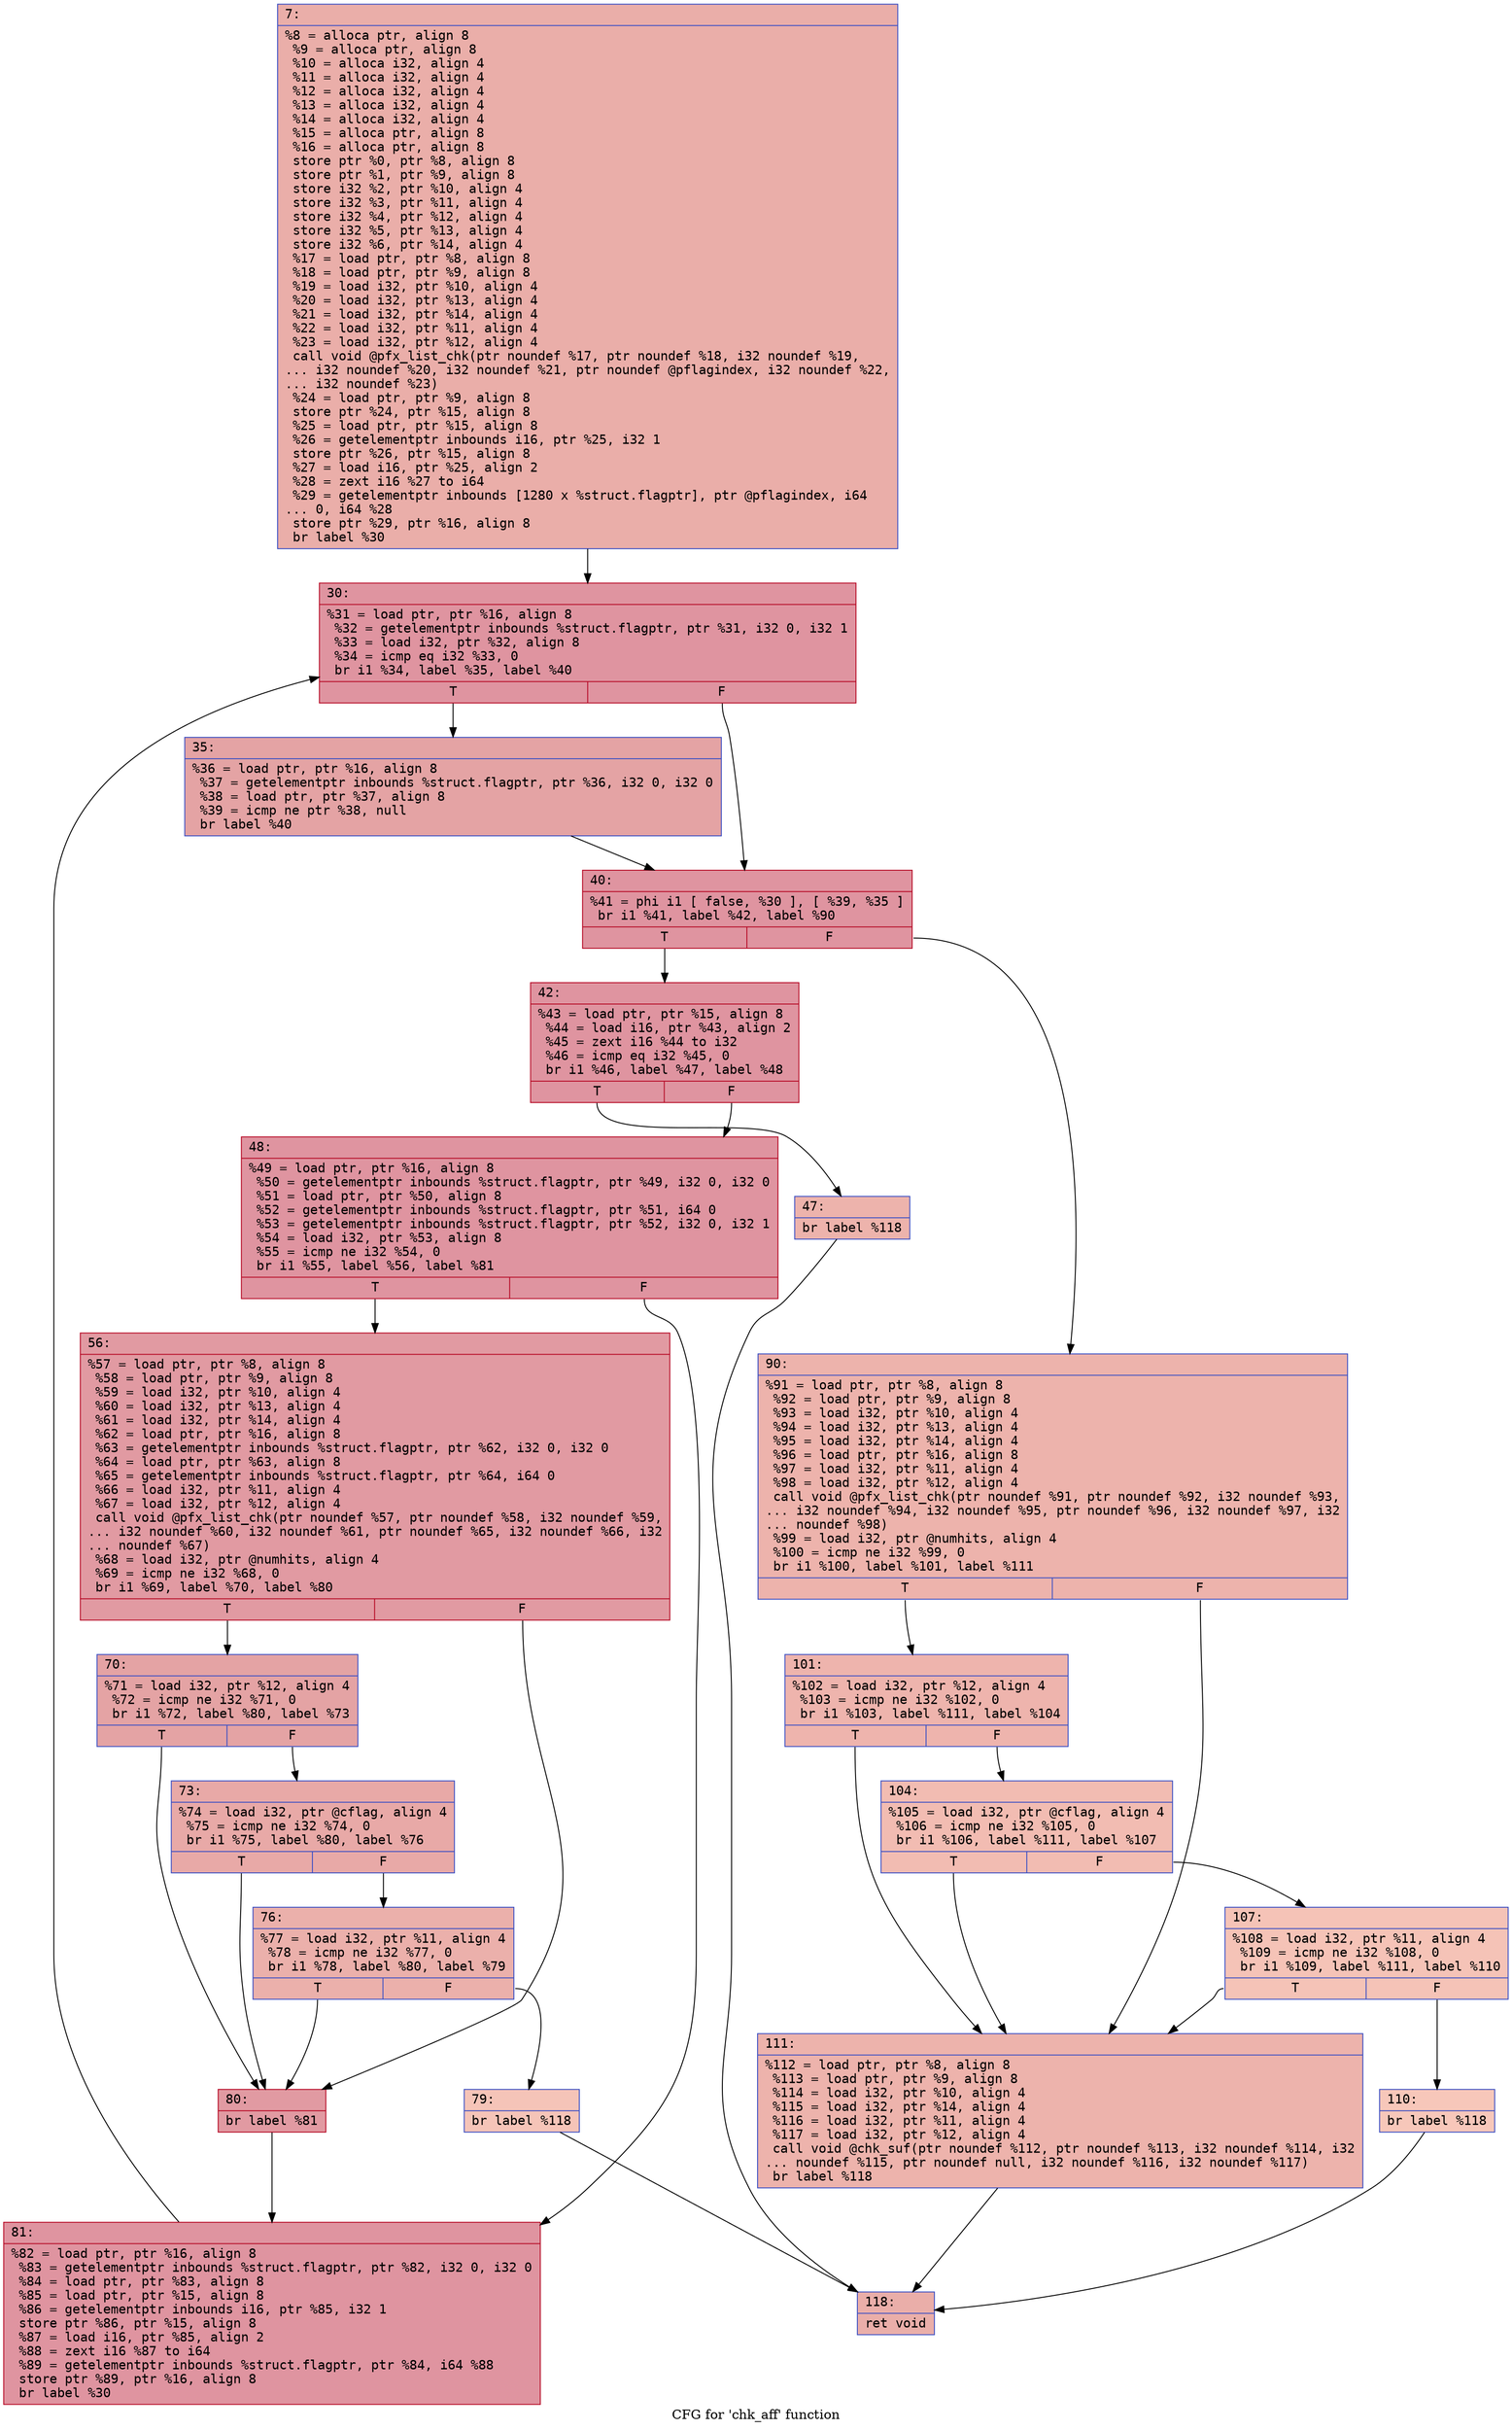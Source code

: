 digraph "CFG for 'chk_aff' function" {
	label="CFG for 'chk_aff' function";

	Node0x600001321f90 [shape=record,color="#3d50c3ff", style=filled, fillcolor="#d0473d70" fontname="Courier",label="{7:\l|  %8 = alloca ptr, align 8\l  %9 = alloca ptr, align 8\l  %10 = alloca i32, align 4\l  %11 = alloca i32, align 4\l  %12 = alloca i32, align 4\l  %13 = alloca i32, align 4\l  %14 = alloca i32, align 4\l  %15 = alloca ptr, align 8\l  %16 = alloca ptr, align 8\l  store ptr %0, ptr %8, align 8\l  store ptr %1, ptr %9, align 8\l  store i32 %2, ptr %10, align 4\l  store i32 %3, ptr %11, align 4\l  store i32 %4, ptr %12, align 4\l  store i32 %5, ptr %13, align 4\l  store i32 %6, ptr %14, align 4\l  %17 = load ptr, ptr %8, align 8\l  %18 = load ptr, ptr %9, align 8\l  %19 = load i32, ptr %10, align 4\l  %20 = load i32, ptr %13, align 4\l  %21 = load i32, ptr %14, align 4\l  %22 = load i32, ptr %11, align 4\l  %23 = load i32, ptr %12, align 4\l  call void @pfx_list_chk(ptr noundef %17, ptr noundef %18, i32 noundef %19,\l... i32 noundef %20, i32 noundef %21, ptr noundef @pflagindex, i32 noundef %22,\l... i32 noundef %23)\l  %24 = load ptr, ptr %9, align 8\l  store ptr %24, ptr %15, align 8\l  %25 = load ptr, ptr %15, align 8\l  %26 = getelementptr inbounds i16, ptr %25, i32 1\l  store ptr %26, ptr %15, align 8\l  %27 = load i16, ptr %25, align 2\l  %28 = zext i16 %27 to i64\l  %29 = getelementptr inbounds [1280 x %struct.flagptr], ptr @pflagindex, i64\l... 0, i64 %28\l  store ptr %29, ptr %16, align 8\l  br label %30\l}"];
	Node0x600001321f90 -> Node0x600001321fe0[tooltip="7 -> 30\nProbability 100.00%" ];
	Node0x600001321fe0 [shape=record,color="#b70d28ff", style=filled, fillcolor="#b70d2870" fontname="Courier",label="{30:\l|  %31 = load ptr, ptr %16, align 8\l  %32 = getelementptr inbounds %struct.flagptr, ptr %31, i32 0, i32 1\l  %33 = load i32, ptr %32, align 8\l  %34 = icmp eq i32 %33, 0\l  br i1 %34, label %35, label %40\l|{<s0>T|<s1>F}}"];
	Node0x600001321fe0:s0 -> Node0x600001322030[tooltip="30 -> 35\nProbability 37.50%" ];
	Node0x600001321fe0:s1 -> Node0x600001322080[tooltip="30 -> 40\nProbability 62.50%" ];
	Node0x600001322030 [shape=record,color="#3d50c3ff", style=filled, fillcolor="#c32e3170" fontname="Courier",label="{35:\l|  %36 = load ptr, ptr %16, align 8\l  %37 = getelementptr inbounds %struct.flagptr, ptr %36, i32 0, i32 0\l  %38 = load ptr, ptr %37, align 8\l  %39 = icmp ne ptr %38, null\l  br label %40\l}"];
	Node0x600001322030 -> Node0x600001322080[tooltip="35 -> 40\nProbability 100.00%" ];
	Node0x600001322080 [shape=record,color="#b70d28ff", style=filled, fillcolor="#b70d2870" fontname="Courier",label="{40:\l|  %41 = phi i1 [ false, %30 ], [ %39, %35 ]\l  br i1 %41, label %42, label %90\l|{<s0>T|<s1>F}}"];
	Node0x600001322080:s0 -> Node0x6000013220d0[tooltip="40 -> 42\nProbability 96.88%" ];
	Node0x600001322080:s1 -> Node0x6000013223f0[tooltip="40 -> 90\nProbability 3.12%" ];
	Node0x6000013220d0 [shape=record,color="#b70d28ff", style=filled, fillcolor="#b70d2870" fontname="Courier",label="{42:\l|  %43 = load ptr, ptr %15, align 8\l  %44 = load i16, ptr %43, align 2\l  %45 = zext i16 %44 to i32\l  %46 = icmp eq i32 %45, 0\l  br i1 %46, label %47, label %48\l|{<s0>T|<s1>F}}"];
	Node0x6000013220d0:s0 -> Node0x600001322120[tooltip="42 -> 47\nProbability 3.12%" ];
	Node0x6000013220d0:s1 -> Node0x600001322170[tooltip="42 -> 48\nProbability 96.88%" ];
	Node0x600001322120 [shape=record,color="#3d50c3ff", style=filled, fillcolor="#d6524470" fontname="Courier",label="{47:\l|  br label %118\l}"];
	Node0x600001322120 -> Node0x6000013225d0[tooltip="47 -> 118\nProbability 100.00%" ];
	Node0x600001322170 [shape=record,color="#b70d28ff", style=filled, fillcolor="#b70d2870" fontname="Courier",label="{48:\l|  %49 = load ptr, ptr %16, align 8\l  %50 = getelementptr inbounds %struct.flagptr, ptr %49, i32 0, i32 0\l  %51 = load ptr, ptr %50, align 8\l  %52 = getelementptr inbounds %struct.flagptr, ptr %51, i64 0\l  %53 = getelementptr inbounds %struct.flagptr, ptr %52, i32 0, i32 1\l  %54 = load i32, ptr %53, align 8\l  %55 = icmp ne i32 %54, 0\l  br i1 %55, label %56, label %81\l|{<s0>T|<s1>F}}"];
	Node0x600001322170:s0 -> Node0x6000013221c0[tooltip="48 -> 56\nProbability 62.50%" ];
	Node0x600001322170:s1 -> Node0x6000013223a0[tooltip="48 -> 81\nProbability 37.50%" ];
	Node0x6000013221c0 [shape=record,color="#b70d28ff", style=filled, fillcolor="#bb1b2c70" fontname="Courier",label="{56:\l|  %57 = load ptr, ptr %8, align 8\l  %58 = load ptr, ptr %9, align 8\l  %59 = load i32, ptr %10, align 4\l  %60 = load i32, ptr %13, align 4\l  %61 = load i32, ptr %14, align 4\l  %62 = load ptr, ptr %16, align 8\l  %63 = getelementptr inbounds %struct.flagptr, ptr %62, i32 0, i32 0\l  %64 = load ptr, ptr %63, align 8\l  %65 = getelementptr inbounds %struct.flagptr, ptr %64, i64 0\l  %66 = load i32, ptr %11, align 4\l  %67 = load i32, ptr %12, align 4\l  call void @pfx_list_chk(ptr noundef %57, ptr noundef %58, i32 noundef %59,\l... i32 noundef %60, i32 noundef %61, ptr noundef %65, i32 noundef %66, i32\l... noundef %67)\l  %68 = load i32, ptr @numhits, align 4\l  %69 = icmp ne i32 %68, 0\l  br i1 %69, label %70, label %80\l|{<s0>T|<s1>F}}"];
	Node0x6000013221c0:s0 -> Node0x600001322210[tooltip="56 -> 70\nProbability 62.50%" ];
	Node0x6000013221c0:s1 -> Node0x600001322350[tooltip="56 -> 80\nProbability 37.50%" ];
	Node0x600001322210 [shape=record,color="#3d50c3ff", style=filled, fillcolor="#c32e3170" fontname="Courier",label="{70:\l|  %71 = load i32, ptr %12, align 4\l  %72 = icmp ne i32 %71, 0\l  br i1 %72, label %80, label %73\l|{<s0>T|<s1>F}}"];
	Node0x600001322210:s0 -> Node0x600001322350[tooltip="70 -> 80\nProbability 62.50%" ];
	Node0x600001322210:s1 -> Node0x600001322260[tooltip="70 -> 73\nProbability 37.50%" ];
	Node0x600001322260 [shape=record,color="#3d50c3ff", style=filled, fillcolor="#ca3b3770" fontname="Courier",label="{73:\l|  %74 = load i32, ptr @cflag, align 4\l  %75 = icmp ne i32 %74, 0\l  br i1 %75, label %80, label %76\l|{<s0>T|<s1>F}}"];
	Node0x600001322260:s0 -> Node0x600001322350[tooltip="73 -> 80\nProbability 62.50%" ];
	Node0x600001322260:s1 -> Node0x6000013222b0[tooltip="73 -> 76\nProbability 37.50%" ];
	Node0x6000013222b0 [shape=record,color="#3d50c3ff", style=filled, fillcolor="#d24b4070" fontname="Courier",label="{76:\l|  %77 = load i32, ptr %11, align 4\l  %78 = icmp ne i32 %77, 0\l  br i1 %78, label %80, label %79\l|{<s0>T|<s1>F}}"];
	Node0x6000013222b0:s0 -> Node0x600001322350[tooltip="76 -> 80\nProbability 96.88%" ];
	Node0x6000013222b0:s1 -> Node0x600001322300[tooltip="76 -> 79\nProbability 3.12%" ];
	Node0x600001322300 [shape=record,color="#3d50c3ff", style=filled, fillcolor="#e97a5f70" fontname="Courier",label="{79:\l|  br label %118\l}"];
	Node0x600001322300 -> Node0x6000013225d0[tooltip="79 -> 118\nProbability 100.00%" ];
	Node0x600001322350 [shape=record,color="#b70d28ff", style=filled, fillcolor="#bb1b2c70" fontname="Courier",label="{80:\l|  br label %81\l}"];
	Node0x600001322350 -> Node0x6000013223a0[tooltip="80 -> 81\nProbability 100.00%" ];
	Node0x6000013223a0 [shape=record,color="#b70d28ff", style=filled, fillcolor="#b70d2870" fontname="Courier",label="{81:\l|  %82 = load ptr, ptr %16, align 8\l  %83 = getelementptr inbounds %struct.flagptr, ptr %82, i32 0, i32 0\l  %84 = load ptr, ptr %83, align 8\l  %85 = load ptr, ptr %15, align 8\l  %86 = getelementptr inbounds i16, ptr %85, i32 1\l  store ptr %86, ptr %15, align 8\l  %87 = load i16, ptr %85, align 2\l  %88 = zext i16 %87 to i64\l  %89 = getelementptr inbounds %struct.flagptr, ptr %84, i64 %88\l  store ptr %89, ptr %16, align 8\l  br label %30\l}"];
	Node0x6000013223a0 -> Node0x600001321fe0[tooltip="81 -> 30\nProbability 100.00%" ];
	Node0x6000013223f0 [shape=record,color="#3d50c3ff", style=filled, fillcolor="#d6524470" fontname="Courier",label="{90:\l|  %91 = load ptr, ptr %8, align 8\l  %92 = load ptr, ptr %9, align 8\l  %93 = load i32, ptr %10, align 4\l  %94 = load i32, ptr %13, align 4\l  %95 = load i32, ptr %14, align 4\l  %96 = load ptr, ptr %16, align 8\l  %97 = load i32, ptr %11, align 4\l  %98 = load i32, ptr %12, align 4\l  call void @pfx_list_chk(ptr noundef %91, ptr noundef %92, i32 noundef %93,\l... i32 noundef %94, i32 noundef %95, ptr noundef %96, i32 noundef %97, i32\l... noundef %98)\l  %99 = load i32, ptr @numhits, align 4\l  %100 = icmp ne i32 %99, 0\l  br i1 %100, label %101, label %111\l|{<s0>T|<s1>F}}"];
	Node0x6000013223f0:s0 -> Node0x600001322440[tooltip="90 -> 101\nProbability 62.50%" ];
	Node0x6000013223f0:s1 -> Node0x600001322580[tooltip="90 -> 111\nProbability 37.50%" ];
	Node0x600001322440 [shape=record,color="#3d50c3ff", style=filled, fillcolor="#d8564670" fontname="Courier",label="{101:\l|  %102 = load i32, ptr %12, align 4\l  %103 = icmp ne i32 %102, 0\l  br i1 %103, label %111, label %104\l|{<s0>T|<s1>F}}"];
	Node0x600001322440:s0 -> Node0x600001322580[tooltip="101 -> 111\nProbability 62.50%" ];
	Node0x600001322440:s1 -> Node0x600001322490[tooltip="101 -> 104\nProbability 37.50%" ];
	Node0x600001322490 [shape=record,color="#3d50c3ff", style=filled, fillcolor="#e1675170" fontname="Courier",label="{104:\l|  %105 = load i32, ptr @cflag, align 4\l  %106 = icmp ne i32 %105, 0\l  br i1 %106, label %111, label %107\l|{<s0>T|<s1>F}}"];
	Node0x600001322490:s0 -> Node0x600001322580[tooltip="104 -> 111\nProbability 62.50%" ];
	Node0x600001322490:s1 -> Node0x6000013224e0[tooltip="104 -> 107\nProbability 37.50%" ];
	Node0x6000013224e0 [shape=record,color="#3d50c3ff", style=filled, fillcolor="#e8765c70" fontname="Courier",label="{107:\l|  %108 = load i32, ptr %11, align 4\l  %109 = icmp ne i32 %108, 0\l  br i1 %109, label %111, label %110\l|{<s0>T|<s1>F}}"];
	Node0x6000013224e0:s0 -> Node0x600001322580[tooltip="107 -> 111\nProbability 62.50%" ];
	Node0x6000013224e0:s1 -> Node0x600001322530[tooltip="107 -> 110\nProbability 37.50%" ];
	Node0x600001322530 [shape=record,color="#3d50c3ff", style=filled, fillcolor="#ec7f6370" fontname="Courier",label="{110:\l|  br label %118\l}"];
	Node0x600001322530 -> Node0x6000013225d0[tooltip="110 -> 118\nProbability 100.00%" ];
	Node0x600001322580 [shape=record,color="#3d50c3ff", style=filled, fillcolor="#d6524470" fontname="Courier",label="{111:\l|  %112 = load ptr, ptr %8, align 8\l  %113 = load ptr, ptr %9, align 8\l  %114 = load i32, ptr %10, align 4\l  %115 = load i32, ptr %14, align 4\l  %116 = load i32, ptr %11, align 4\l  %117 = load i32, ptr %12, align 4\l  call void @chk_suf(ptr noundef %112, ptr noundef %113, i32 noundef %114, i32\l... noundef %115, ptr noundef null, i32 noundef %116, i32 noundef %117)\l  br label %118\l}"];
	Node0x600001322580 -> Node0x6000013225d0[tooltip="111 -> 118\nProbability 100.00%" ];
	Node0x6000013225d0 [shape=record,color="#3d50c3ff", style=filled, fillcolor="#d0473d70" fontname="Courier",label="{118:\l|  ret void\l}"];
}

